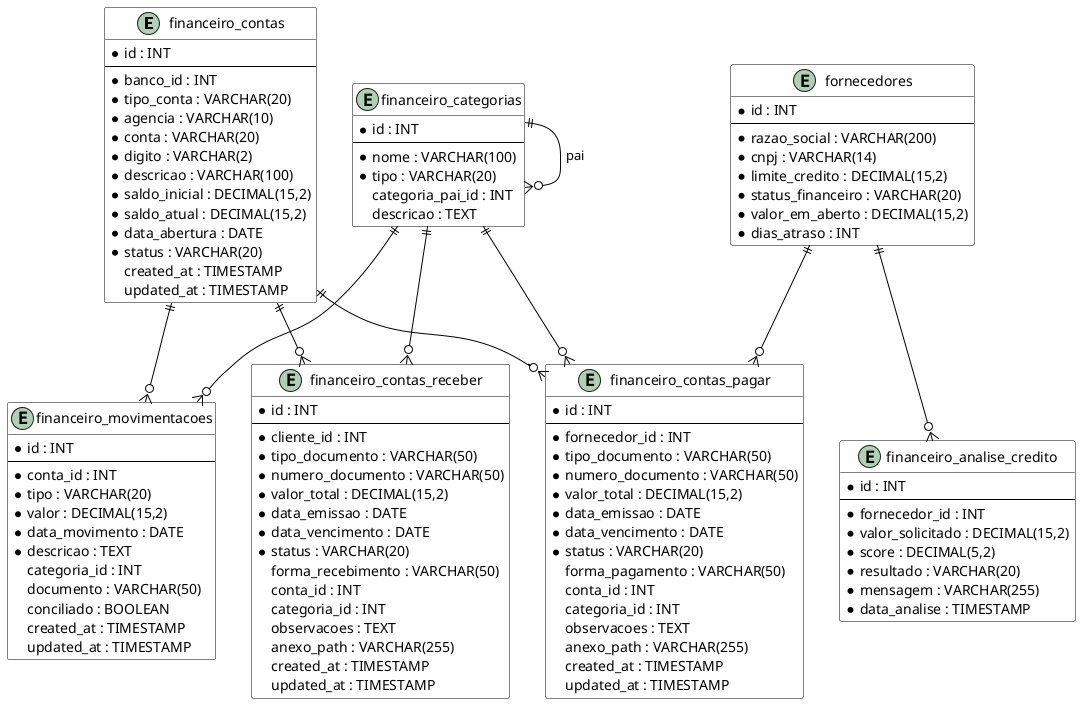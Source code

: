 @startuml Financeiro

' Estilo do diagrama
skinparam class {
    BackgroundColor White
    ArrowColor Black
    BorderColor Black
}

' Entidades principais
entity "financeiro_contas" as contas {
    * id : INT
    --
    * banco_id : INT
    * tipo_conta : VARCHAR(20)
    * agencia : VARCHAR(10)
    * conta : VARCHAR(20)
    * digito : VARCHAR(2)
    * descricao : VARCHAR(100)
    * saldo_inicial : DECIMAL(15,2)
    * saldo_atual : DECIMAL(15,2)
    * data_abertura : DATE
    * status : VARCHAR(20)
    created_at : TIMESTAMP
    updated_at : TIMESTAMP
}

entity "financeiro_movimentacoes" as movimentacoes {
    * id : INT
    --
    * conta_id : INT
    * tipo : VARCHAR(20)
    * valor : DECIMAL(15,2)
    * data_movimento : DATE
    * descricao : TEXT
    categoria_id : INT
    documento : VARCHAR(50)
    conciliado : BOOLEAN
    created_at : TIMESTAMP
    updated_at : TIMESTAMP
}

entity "financeiro_contas_pagar" as contas_pagar {
    * id : INT
    --
    * fornecedor_id : INT
    * tipo_documento : VARCHAR(50)
    * numero_documento : VARCHAR(50)
    * valor_total : DECIMAL(15,2)
    * data_emissao : DATE
    * data_vencimento : DATE
    * status : VARCHAR(20)
    forma_pagamento : VARCHAR(50)
    conta_id : INT
    categoria_id : INT
    observacoes : TEXT
    anexo_path : VARCHAR(255)
    created_at : TIMESTAMP
    updated_at : TIMESTAMP
}

entity "financeiro_contas_receber" as contas_receber {
    * id : INT
    --
    * cliente_id : INT
    * tipo_documento : VARCHAR(50)
    * numero_documento : VARCHAR(50)
    * valor_total : DECIMAL(15,2)
    * data_emissao : DATE
    * data_vencimento : DATE
    * status : VARCHAR(20)
    forma_recebimento : VARCHAR(50)
    conta_id : INT
    categoria_id : INT
    observacoes : TEXT
    anexo_path : VARCHAR(255)
    created_at : TIMESTAMP
    updated_at : TIMESTAMP
}

entity "financeiro_categorias" as categorias {
    * id : INT
    --
    * nome : VARCHAR(100)
    * tipo : VARCHAR(20)
    categoria_pai_id : INT
    descricao : TEXT
}

entity "financeiro_analise_credito" as analise_credito {
    * id : INT
    --
    * fornecedor_id : INT
    * valor_solicitado : DECIMAL(15,2)
    * score : DECIMAL(5,2)
    * resultado : VARCHAR(20)
    * mensagem : VARCHAR(255)
    * data_analise : TIMESTAMP
}

entity "fornecedores" as fornecedores {
    * id : INT
    --
    * razao_social : VARCHAR(200)
    * cnpj : VARCHAR(14)
    * limite_credito : DECIMAL(15,2)
    * status_financeiro : VARCHAR(20)
    * valor_em_aberto : DECIMAL(15,2)
    * dias_atraso : INT
}

' Relacionamentos
contas ||--o{ movimentacoes
contas ||--o{ contas_pagar
contas ||--o{ contas_receber
categorias ||--o{ movimentacoes
categorias ||--o{ contas_pagar
categorias ||--o{ contas_receber
categorias ||--o{ categorias : pai
fornecedores ||--o{ contas_pagar
fornecedores ||--o{ analise_credito

@enduml
